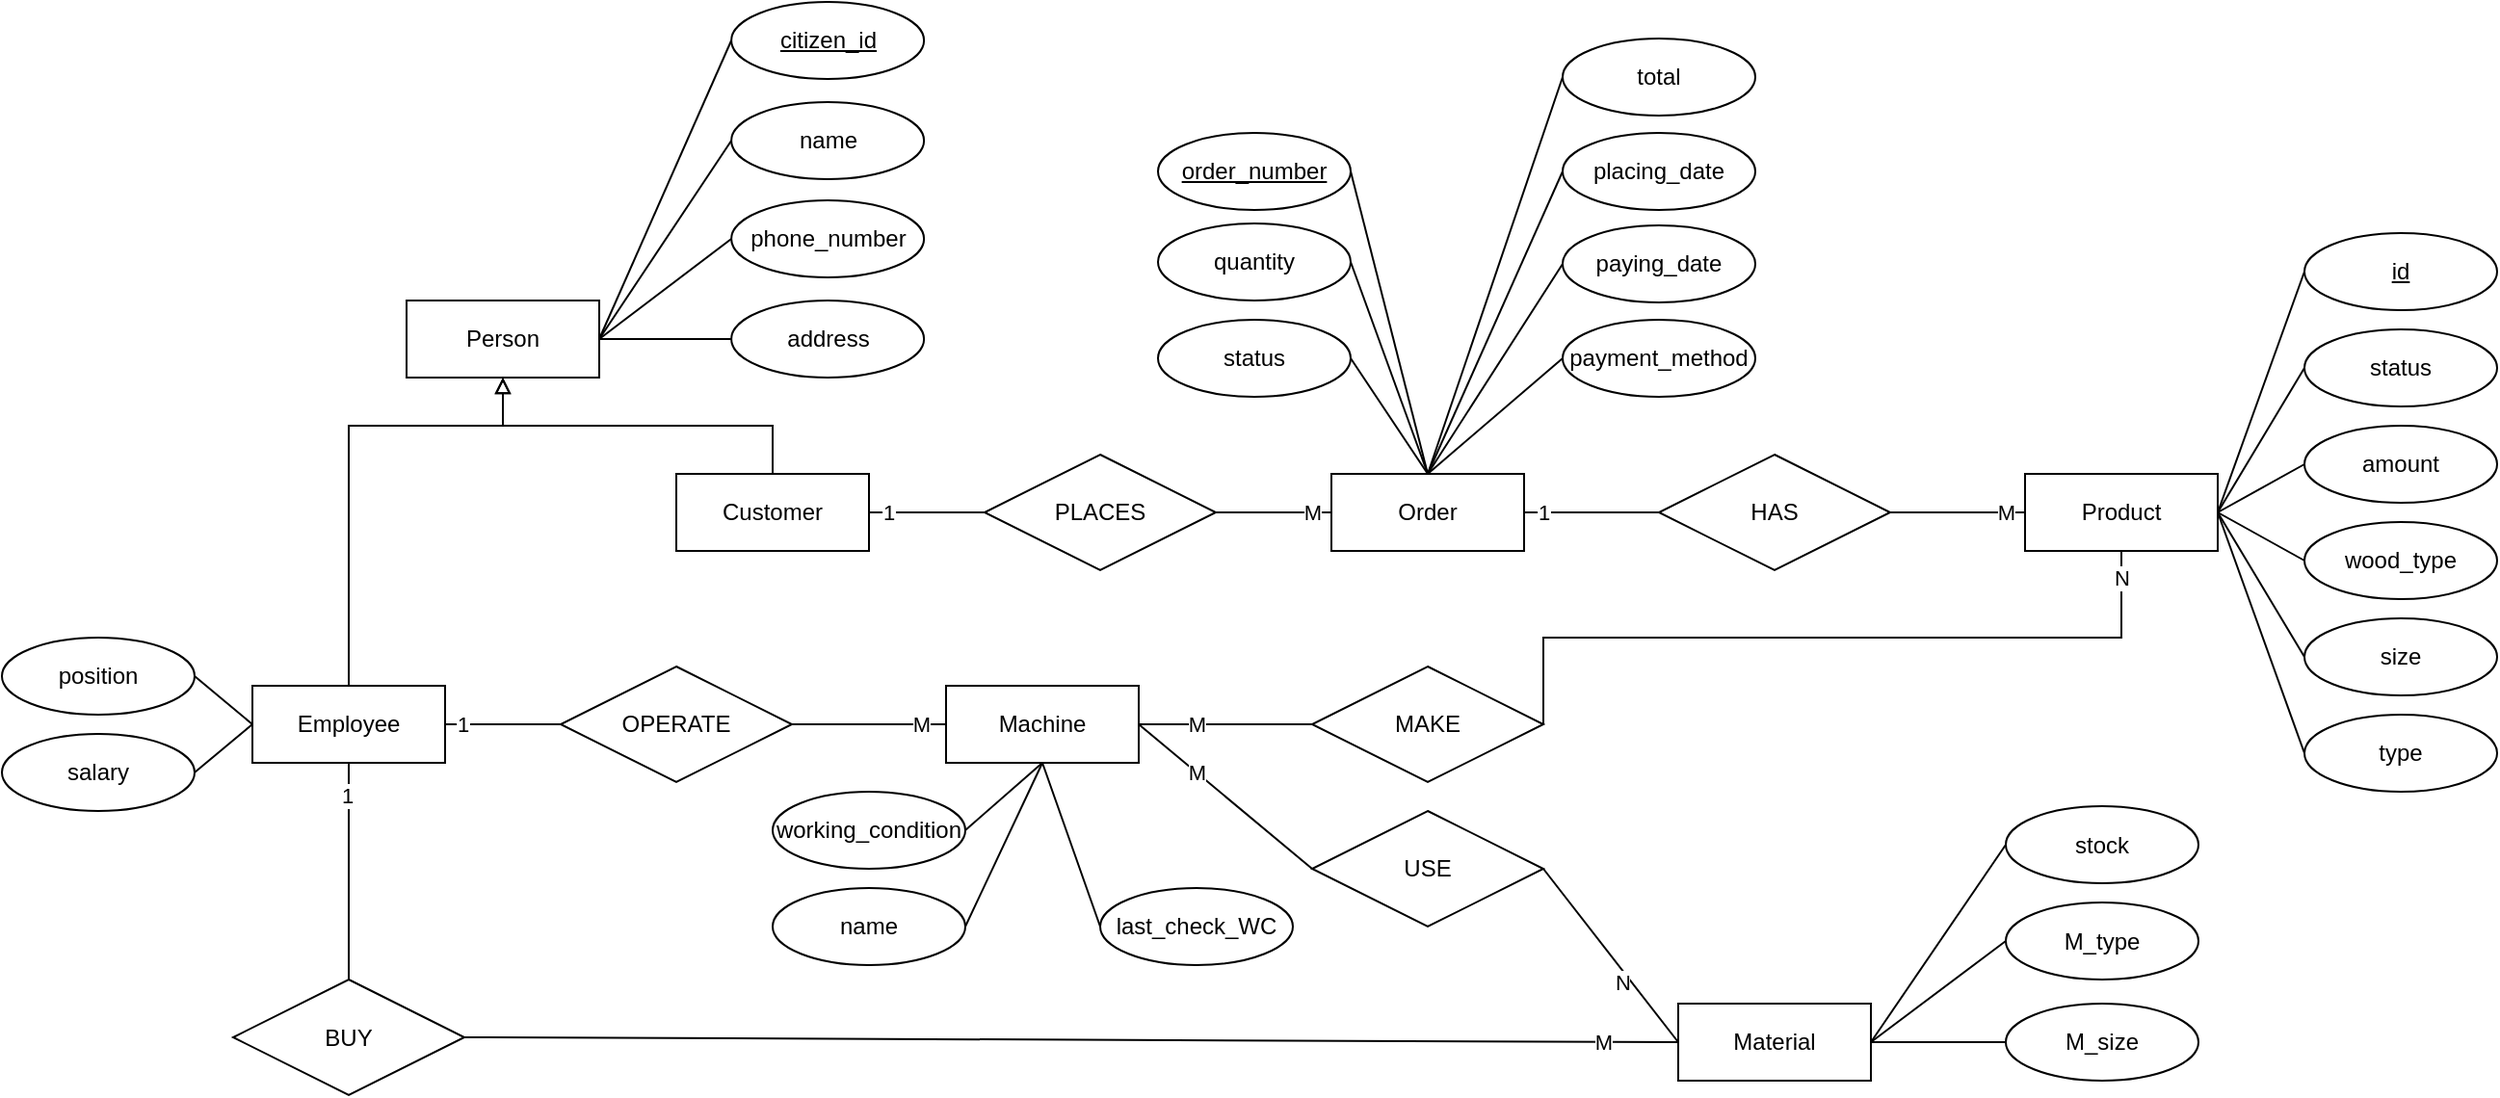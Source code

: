 <mxfile version="16.5.1" type="device" pages="2"><diagram id="R2lEEEUBdFMjLlhIrx00" name="Page-1"><mxGraphModel dx="-754" dy="620" grid="1" gridSize="10" guides="1" tooltips="1" connect="1" arrows="1" fold="1" page="1" pageScale="1" pageWidth="850" pageHeight="1100" math="0" shadow="0" extFonts="Permanent Marker^https://fonts.googleapis.com/css?family=Permanent+Marker"><root><mxCell id="0"/><mxCell id="1" parent="0"/><mxCell id="Di5Es4v8TghvWkfj_Sdr-228" value="Employee" style="whiteSpace=wrap;html=1;align=center;shadow=0;" parent="1" vertex="1"><mxGeometry x="1880" y="405" width="100" height="40" as="geometry"/></mxCell><mxCell id="Di5Es4v8TghvWkfj_Sdr-229" value="Person" style="whiteSpace=wrap;html=1;align=center;shadow=0;" parent="1" vertex="1"><mxGeometry x="1960.0" y="205" width="100" height="40" as="geometry"/></mxCell><mxCell id="Di5Es4v8TghvWkfj_Sdr-230" value="name&lt;span style=&quot;color: rgba(0 , 0 , 0 , 0) ; font-family: monospace ; font-size: 0px&quot;&gt;%3CmxGraphModel%3E%3Croot%3E%3CmxCell%20id%3D%220%22%2F%3E%3CmxCell%20id%3D%221%22%20parent%3D%220%22%2F%3E%3CmxCell%20id%3D%222%22%20value%3D%22%22%20style%3D%22edgeStyle%3DorthogonalEdgeStyle%3Brounded%3D0%3BorthogonalLoop%3D1%3BjettySize%3Dauto%3Bhtml%3D1%3BendArrow%3Dnone%3BendFill%3D0%3B%22%20edge%3D%221%22%20parent%3D%221%22%3E%3CmxGeometry%20relative%3D%221%22%20as%3D%22geometry%22%3E%3CmxPoint%20x%3D%22260%22%20y%3D%22620%22%20as%3D%22sourcePoint%22%2F%3E%3CmxPoint%20x%3D%22350%22%20y%3D%22620%22%20as%3D%22targetPoint%22%2F%3E%3C%2FmxGeometry%3E%3C%2FmxCell%3E%3C%2Froot%3E%3C%2FmxGraphModel%3E&lt;/span&gt;" style="ellipse;whiteSpace=wrap;html=1;align=center;shadow=0;" parent="1" vertex="1"><mxGeometry x="2128.57" y="102" width="100" height="40" as="geometry"/></mxCell><mxCell id="Di5Es4v8TghvWkfj_Sdr-231" value="phone_number" style="ellipse;whiteSpace=wrap;html=1;align=center;shadow=0;" parent="1" vertex="1"><mxGeometry x="2128.57" y="153" width="100" height="40" as="geometry"/></mxCell><mxCell id="Di5Es4v8TghvWkfj_Sdr-232" value="address" style="ellipse;whiteSpace=wrap;html=1;align=center;shadow=0;" parent="1" vertex="1"><mxGeometry x="2128.57" y="205" width="100" height="40" as="geometry"/></mxCell><mxCell id="Di5Es4v8TghvWkfj_Sdr-233" value="" style="endArrow=none;html=1;exitX=1;exitY=0.5;exitDx=0;exitDy=0;entryX=0;entryY=0.5;entryDx=0;entryDy=0;shadow=0;" parent="1" source="Di5Es4v8TghvWkfj_Sdr-229" target="Di5Es4v8TghvWkfj_Sdr-230" edge="1"><mxGeometry relative="1" as="geometry"><mxPoint x="1408.57" y="265" as="sourcePoint"/><mxPoint x="1468.57" y="85" as="targetPoint"/></mxGeometry></mxCell><mxCell id="Di5Es4v8TghvWkfj_Sdr-234" value="" style="endArrow=none;html=1;exitX=1;exitY=0.5;exitDx=0;exitDy=0;entryX=0;entryY=0.5;entryDx=0;entryDy=0;shadow=0;" parent="1" source="Di5Es4v8TghvWkfj_Sdr-229" target="Di5Es4v8TghvWkfj_Sdr-231" edge="1"><mxGeometry relative="1" as="geometry"><mxPoint x="1428.57" y="195" as="sourcePoint"/><mxPoint x="1488.57" y="125" as="targetPoint"/></mxGeometry></mxCell><mxCell id="Di5Es4v8TghvWkfj_Sdr-235" value="" style="endArrow=none;html=1;exitX=1;exitY=0.5;exitDx=0;exitDy=0;entryX=0;entryY=0.5;entryDx=0;entryDy=0;shadow=0;" parent="1" source="Di5Es4v8TghvWkfj_Sdr-229" target="Di5Es4v8TghvWkfj_Sdr-232" edge="1"><mxGeometry relative="1" as="geometry"><mxPoint x="1428.57" y="195" as="sourcePoint"/><mxPoint x="1488.57" y="175" as="targetPoint"/></mxGeometry></mxCell><mxCell id="Di5Es4v8TghvWkfj_Sdr-260" value="1" style="edgeStyle=orthogonalEdgeStyle;curved=0;rounded=1;sketch=0;orthogonalLoop=1;jettySize=auto;html=1;exitX=1;exitY=0.5;exitDx=0;exitDy=0;entryX=0;entryY=0.5;entryDx=0;entryDy=0;endArrow=none;endFill=0;" parent="1" source="Di5Es4v8TghvWkfj_Sdr-236" target="Di5Es4v8TghvWkfj_Sdr-259" edge="1"><mxGeometry x="-0.667" relative="1" as="geometry"><mxPoint as="offset"/></mxGeometry></mxCell><mxCell id="Di5Es4v8TghvWkfj_Sdr-236" value="Customer" style="whiteSpace=wrap;html=1;align=center;shadow=0;glass=0;rounded=0;" parent="1" vertex="1"><mxGeometry x="2100" y="295" width="100" height="40" as="geometry"/></mxCell><mxCell id="Di5Es4v8TghvWkfj_Sdr-237" value="position" style="ellipse;whiteSpace=wrap;html=1;align=center;shadow=0;" parent="1" vertex="1"><mxGeometry x="1750" y="380" width="100" height="40" as="geometry"/></mxCell><mxCell id="Di5Es4v8TghvWkfj_Sdr-238" value="salary" style="ellipse;whiteSpace=wrap;html=1;align=center;shadow=0;" parent="1" vertex="1"><mxGeometry x="1750" y="430" width="100" height="40" as="geometry"/></mxCell><mxCell id="Di5Es4v8TghvWkfj_Sdr-239" value="" style="endArrow=none;html=1;shadow=0;fontSize=10;exitX=1;exitY=0.5;exitDx=0;exitDy=0;entryX=0;entryY=0.5;entryDx=0;entryDy=0;" parent="1" source="Di5Es4v8TghvWkfj_Sdr-237" target="Di5Es4v8TghvWkfj_Sdr-228" edge="1"><mxGeometry relative="1" as="geometry"><mxPoint x="1810" y="395" as="sourcePoint"/><mxPoint x="1970" y="395" as="targetPoint"/></mxGeometry></mxCell><mxCell id="Di5Es4v8TghvWkfj_Sdr-240" value="" style="endArrow=none;html=1;shadow=0;fontSize=10;exitX=1;exitY=0.5;exitDx=0;exitDy=0;entryX=0;entryY=0.5;entryDx=0;entryDy=0;" parent="1" source="Di5Es4v8TghvWkfj_Sdr-238" target="Di5Es4v8TghvWkfj_Sdr-228" edge="1"><mxGeometry relative="1" as="geometry"><mxPoint x="1860" y="365" as="sourcePoint"/><mxPoint x="1880" y="415" as="targetPoint"/></mxGeometry></mxCell><mxCell id="Di5Es4v8TghvWkfj_Sdr-241" value="" style="edgeStyle=elbowEdgeStyle;elbow=vertical;endArrow=block;html=1;shadow=0;fontSize=10;entryX=0.5;entryY=1;entryDx=0;entryDy=0;endFill=0;rounded=0;exitX=0.5;exitY=0;exitDx=0;exitDy=0;" parent="1" source="Di5Es4v8TghvWkfj_Sdr-228" target="Di5Es4v8TghvWkfj_Sdr-229" edge="1"><mxGeometry width="50" height="50" relative="1" as="geometry"><mxPoint x="1920" y="285" as="sourcePoint"/><mxPoint x="1970" y="275" as="targetPoint"/><Array as="points"><mxPoint x="1970" y="270"/></Array></mxGeometry></mxCell><mxCell id="Di5Es4v8TghvWkfj_Sdr-242" value="" style="edgeStyle=elbowEdgeStyle;elbow=vertical;endArrow=block;html=1;shadow=0;fontSize=10;endFill=0;rounded=0;" parent="1" source="Di5Es4v8TghvWkfj_Sdr-236" edge="1"><mxGeometry width="50" height="50" relative="1" as="geometry"><mxPoint x="1930" y="295.0" as="sourcePoint"/><mxPoint x="2010" y="245" as="targetPoint"/></mxGeometry></mxCell><mxCell id="Di5Es4v8TghvWkfj_Sdr-243" value="Order" style="whiteSpace=wrap;html=1;align=center;" parent="1" vertex="1"><mxGeometry x="2440" y="295" width="100" height="40" as="geometry"/></mxCell><mxCell id="Di5Es4v8TghvWkfj_Sdr-244" value="placing_date" style="ellipse;whiteSpace=wrap;html=1;align=center;" parent="1" vertex="1"><mxGeometry x="2560" y="118" width="100" height="40" as="geometry"/></mxCell><mxCell id="Di5Es4v8TghvWkfj_Sdr-245" value="" style="endArrow=none;html=1;exitX=0.5;exitY=0;exitDx=0;exitDy=0;entryX=0;entryY=0.5;entryDx=0;entryDy=0;" parent="1" source="Di5Es4v8TghvWkfj_Sdr-243" target="Di5Es4v8TghvWkfj_Sdr-244" edge="1"><mxGeometry relative="1" as="geometry"><mxPoint x="2650" y="317.5" as="sourcePoint"/><mxPoint x="2810" y="317.5" as="targetPoint"/></mxGeometry></mxCell><mxCell id="Di5Es4v8TghvWkfj_Sdr-309" style="edgeStyle=none;rounded=1;sketch=0;orthogonalLoop=1;jettySize=auto;html=1;exitX=1;exitY=0.5;exitDx=0;exitDy=0;entryX=0.5;entryY=0;entryDx=0;entryDy=0;endArrow=none;endFill=0;" parent="1" source="Di5Es4v8TghvWkfj_Sdr-246" target="Di5Es4v8TghvWkfj_Sdr-243" edge="1"><mxGeometry relative="1" as="geometry"/></mxCell><mxCell id="Di5Es4v8TghvWkfj_Sdr-246" value="quantity" style="ellipse;whiteSpace=wrap;html=1;align=center;" parent="1" vertex="1"><mxGeometry x="2350" y="165" width="100" height="40" as="geometry"/></mxCell><mxCell id="Di5Es4v8TghvWkfj_Sdr-310" style="edgeStyle=none;rounded=1;sketch=0;orthogonalLoop=1;jettySize=auto;html=1;exitX=1;exitY=0.5;exitDx=0;exitDy=0;endArrow=none;endFill=0;entryX=0.5;entryY=0;entryDx=0;entryDy=0;" parent="1" source="Di5Es4v8TghvWkfj_Sdr-248" target="Di5Es4v8TghvWkfj_Sdr-243" edge="1"><mxGeometry relative="1" as="geometry"><mxPoint x="2490" y="295" as="targetPoint"/></mxGeometry></mxCell><mxCell id="Di5Es4v8TghvWkfj_Sdr-248" value="order_number" style="ellipse;whiteSpace=wrap;html=1;align=center;fontStyle=4;" parent="1" vertex="1"><mxGeometry x="2350" y="118" width="100" height="40" as="geometry"/></mxCell><mxCell id="bwbrfSqrWR5RjopLr3oZ-2" style="rounded=0;orthogonalLoop=1;jettySize=auto;html=1;exitX=1;exitY=0.5;exitDx=0;exitDy=0;endArrow=none;endFill=0;entryX=0.5;entryY=0;entryDx=0;entryDy=0;" parent="1" source="Di5Es4v8TghvWkfj_Sdr-250" target="Di5Es4v8TghvWkfj_Sdr-243" edge="1"><mxGeometry relative="1" as="geometry"/></mxCell><mxCell id="Di5Es4v8TghvWkfj_Sdr-250" value="status" style="ellipse;whiteSpace=wrap;html=1;align=center;" parent="1" vertex="1"><mxGeometry x="2350" y="215" width="100" height="40" as="geometry"/></mxCell><mxCell id="Di5Es4v8TghvWkfj_Sdr-252" value="total" style="ellipse;whiteSpace=wrap;html=1;align=center;" parent="1" vertex="1"><mxGeometry x="2560" y="69" width="100" height="40" as="geometry"/></mxCell><mxCell id="Di5Es4v8TghvWkfj_Sdr-253" value="" style="endArrow=none;html=1;entryX=0;entryY=0.5;entryDx=0;entryDy=0;exitX=0.5;exitY=0;exitDx=0;exitDy=0;" parent="1" source="Di5Es4v8TghvWkfj_Sdr-243" target="Di5Es4v8TghvWkfj_Sdr-252" edge="1"><mxGeometry relative="1" as="geometry"><mxPoint x="2540" y="345" as="sourcePoint"/><mxPoint x="2690" y="365" as="targetPoint"/></mxGeometry></mxCell><mxCell id="Di5Es4v8TghvWkfj_Sdr-254" style="edgeStyle=none;orthogonalLoop=1;jettySize=auto;html=1;exitX=0;exitY=0.5;exitDx=0;exitDy=0;endArrow=none;endFill=0;entryX=0.5;entryY=0;entryDx=0;entryDy=0;" parent="1" source="Di5Es4v8TghvWkfj_Sdr-255" target="Di5Es4v8TghvWkfj_Sdr-243" edge="1"><mxGeometry relative="1" as="geometry"><mxPoint x="2540" y="355" as="targetPoint"/></mxGeometry></mxCell><mxCell id="Di5Es4v8TghvWkfj_Sdr-255" value="paying_date" style="ellipse;whiteSpace=wrap;html=1;align=center;" parent="1" vertex="1"><mxGeometry x="2560" y="166" width="100" height="40" as="geometry"/></mxCell><mxCell id="Di5Es4v8TghvWkfj_Sdr-256" value="payment_method" style="ellipse;whiteSpace=wrap;html=1;align=center;" parent="1" vertex="1"><mxGeometry x="2560" y="215" width="100" height="40" as="geometry"/></mxCell><mxCell id="Di5Es4v8TghvWkfj_Sdr-257" style="edgeStyle=none;orthogonalLoop=1;jettySize=auto;html=1;exitX=0;exitY=0.5;exitDx=0;exitDy=0;endArrow=none;endFill=0;entryX=0.5;entryY=0;entryDx=0;entryDy=0;" parent="1" source="Di5Es4v8TghvWkfj_Sdr-256" target="Di5Es4v8TghvWkfj_Sdr-243" edge="1"><mxGeometry relative="1" as="geometry"><mxPoint x="2550" y="365.0" as="targetPoint"/><mxPoint x="2610" y="515" as="sourcePoint"/></mxGeometry></mxCell><mxCell id="Di5Es4v8TghvWkfj_Sdr-261" value="M" style="rounded=1;sketch=0;orthogonalLoop=1;jettySize=auto;html=1;exitX=1;exitY=0.5;exitDx=0;exitDy=0;entryX=0;entryY=0.5;entryDx=0;entryDy=0;endArrow=none;endFill=0;jumpStyle=gap;" parent="1" source="Di5Es4v8TghvWkfj_Sdr-259" target="Di5Es4v8TghvWkfj_Sdr-243" edge="1"><mxGeometry x="0.667" relative="1" as="geometry"><mxPoint as="offset"/></mxGeometry></mxCell><mxCell id="Di5Es4v8TghvWkfj_Sdr-259" value="PLACES" style="shape=rhombus;perimeter=rhombusPerimeter;whiteSpace=wrap;html=1;align=center;rounded=0;sketch=0;" parent="1" vertex="1"><mxGeometry x="2260" y="285" width="120" height="60" as="geometry"/></mxCell><mxCell id="Di5Es4v8TghvWkfj_Sdr-314" value="M" style="edgeStyle=none;rounded=1;sketch=0;orthogonalLoop=1;jettySize=auto;html=1;endArrow=none;endFill=0;entryX=1;entryY=0.5;entryDx=0;entryDy=0;exitX=0;exitY=0.5;exitDx=0;exitDy=0;" parent="1" source="SlcX-a3MlO0TWNilQaxz-9" target="Di5Es4v8TghvWkfj_Sdr-272" edge="1"><mxGeometry x="-0.667" relative="1" as="geometry"><mxPoint as="offset"/><mxPoint x="2440" y="425" as="sourcePoint"/></mxGeometry></mxCell><mxCell id="Di5Es4v8TghvWkfj_Sdr-272" value="OPERATE" style="shape=rhombus;perimeter=rhombusPerimeter;whiteSpace=wrap;html=1;align=center;rounded=0;sketch=0;" parent="1" vertex="1"><mxGeometry x="2040" y="395" width="120" height="60" as="geometry"/></mxCell><mxCell id="Di5Es4v8TghvWkfj_Sdr-312" value="M" style="edgeStyle=none;rounded=1;sketch=0;orthogonalLoop=1;jettySize=auto;html=1;exitX=1;exitY=0.5;exitDx=0;exitDy=0;entryX=0;entryY=0.5;entryDx=0;entryDy=0;endArrow=none;endFill=0;" parent="1" source="Di5Es4v8TghvWkfj_Sdr-311" target="Di5Es4v8TghvWkfj_Sdr-295" edge="1"><mxGeometry x="0.714" relative="1" as="geometry"><mxPoint as="offset"/></mxGeometry></mxCell><mxCell id="Di5Es4v8TghvWkfj_Sdr-313" value="1" style="edgeStyle=none;rounded=1;sketch=0;orthogonalLoop=1;jettySize=auto;html=1;exitX=0;exitY=0.5;exitDx=0;exitDy=0;entryX=1;entryY=0.5;entryDx=0;entryDy=0;endArrow=none;endFill=0;" parent="1" source="Di5Es4v8TghvWkfj_Sdr-311" target="Di5Es4v8TghvWkfj_Sdr-243" edge="1"><mxGeometry x="0.714" relative="1" as="geometry"><mxPoint as="offset"/></mxGeometry></mxCell><mxCell id="Di5Es4v8TghvWkfj_Sdr-311" value="HAS" style="shape=rhombus;perimeter=rhombusPerimeter;whiteSpace=wrap;html=1;align=center;rounded=0;sketch=0;" parent="1" vertex="1"><mxGeometry x="2610" y="285" width="120" height="60" as="geometry"/></mxCell><mxCell id="Di5Es4v8TghvWkfj_Sdr-295" value="Product" style="whiteSpace=wrap;html=1;align=center;" parent="1" vertex="1"><mxGeometry x="2800" y="295" width="100" height="40" as="geometry"/></mxCell><mxCell id="Di5Es4v8TghvWkfj_Sdr-296" value="id" style="ellipse;whiteSpace=wrap;html=1;align=center;fontStyle=4;" parent="1" vertex="1"><mxGeometry x="2945" y="170" width="100" height="40" as="geometry"/></mxCell><mxCell id="Di5Es4v8TghvWkfj_Sdr-297" value="status" style="ellipse;whiteSpace=wrap;html=1;align=center;" parent="1" vertex="1"><mxGeometry x="2945" y="220" width="100" height="40" as="geometry"/></mxCell><mxCell id="Di5Es4v8TghvWkfj_Sdr-298" value="amount" style="ellipse;whiteSpace=wrap;html=1;align=center;" parent="1" vertex="1"><mxGeometry x="2945" y="270" width="100" height="40" as="geometry"/></mxCell><mxCell id="Di5Es4v8TghvWkfj_Sdr-299" value="wood_type" style="ellipse;whiteSpace=wrap;html=1;align=center;" parent="1" vertex="1"><mxGeometry x="2945" y="320" width="100" height="40" as="geometry"/></mxCell><mxCell id="Di5Es4v8TghvWkfj_Sdr-300" value="size" style="ellipse;whiteSpace=wrap;html=1;align=center;" parent="1" vertex="1"><mxGeometry x="2945" y="370" width="100" height="40" as="geometry"/></mxCell><mxCell id="Di5Es4v8TghvWkfj_Sdr-301" value="" style="endArrow=none;html=1;exitX=1;exitY=0.5;exitDx=0;exitDy=0;entryX=0;entryY=0.5;entryDx=0;entryDy=0;" parent="1" source="Di5Es4v8TghvWkfj_Sdr-295" target="Di5Es4v8TghvWkfj_Sdr-296" edge="1"><mxGeometry relative="1" as="geometry"><mxPoint x="2860" y="335" as="sourcePoint"/><mxPoint x="3020" y="335" as="targetPoint"/></mxGeometry></mxCell><mxCell id="Di5Es4v8TghvWkfj_Sdr-302" value="" style="endArrow=none;html=1;exitX=1;exitY=0.5;exitDx=0;exitDy=0;entryX=0;entryY=0.5;entryDx=0;entryDy=0;" parent="1" source="Di5Es4v8TghvWkfj_Sdr-295" target="Di5Es4v8TghvWkfj_Sdr-297" edge="1"><mxGeometry relative="1" as="geometry"><mxPoint x="2900" y="315" as="sourcePoint"/><mxPoint x="2940" y="215" as="targetPoint"/></mxGeometry></mxCell><mxCell id="Di5Es4v8TghvWkfj_Sdr-303" value="" style="endArrow=none;html=1;entryX=0;entryY=0.5;entryDx=0;entryDy=0;exitX=1;exitY=0.5;exitDx=0;exitDy=0;" parent="1" source="Di5Es4v8TghvWkfj_Sdr-295" target="Di5Es4v8TghvWkfj_Sdr-298" edge="1"><mxGeometry relative="1" as="geometry"><mxPoint x="2890" y="305" as="sourcePoint"/><mxPoint x="2940" y="265" as="targetPoint"/></mxGeometry></mxCell><mxCell id="Di5Es4v8TghvWkfj_Sdr-304" value="" style="endArrow=none;html=1;entryX=0;entryY=0.5;entryDx=0;entryDy=0;exitX=1;exitY=0.5;exitDx=0;exitDy=0;" parent="1" source="Di5Es4v8TghvWkfj_Sdr-295" target="Di5Es4v8TghvWkfj_Sdr-299" edge="1"><mxGeometry relative="1" as="geometry"><mxPoint x="2900" y="315" as="sourcePoint"/><mxPoint x="2940" y="315" as="targetPoint"/></mxGeometry></mxCell><mxCell id="Di5Es4v8TghvWkfj_Sdr-305" value="" style="endArrow=none;html=1;entryX=0;entryY=0.5;entryDx=0;entryDy=0;exitX=1;exitY=0.5;exitDx=0;exitDy=0;" parent="1" source="Di5Es4v8TghvWkfj_Sdr-295" target="Di5Es4v8TghvWkfj_Sdr-300" edge="1"><mxGeometry relative="1" as="geometry"><mxPoint x="2900" y="315" as="sourcePoint"/><mxPoint x="2940" y="365" as="targetPoint"/></mxGeometry></mxCell><mxCell id="Di5Es4v8TghvWkfj_Sdr-306" value="type" style="ellipse;whiteSpace=wrap;html=1;align=center;" parent="1" vertex="1"><mxGeometry x="2945" y="420" width="100" height="40" as="geometry"/></mxCell><mxCell id="Di5Es4v8TghvWkfj_Sdr-307" value="" style="endArrow=none;html=1;entryX=0;entryY=0.5;entryDx=0;entryDy=0;exitX=1;exitY=0.5;exitDx=0;exitDy=0;" parent="1" source="Di5Es4v8TghvWkfj_Sdr-295" target="Di5Es4v8TghvWkfj_Sdr-306" edge="1"><mxGeometry relative="1" as="geometry"><mxPoint x="2900" y="315" as="sourcePoint"/><mxPoint x="2940" y="415" as="targetPoint"/></mxGeometry></mxCell><mxCell id="SlcX-a3MlO0TWNilQaxz-1" value="1" style="endArrow=none;html=1;rounded=0;exitX=1;exitY=0.5;exitDx=0;exitDy=0;entryX=0;entryY=0.5;entryDx=0;entryDy=0;" parent="1" source="Di5Es4v8TghvWkfj_Sdr-228" target="Di5Es4v8TghvWkfj_Sdr-272" edge="1"><mxGeometry x="-0.714" relative="1" as="geometry"><mxPoint x="2060" y="440" as="sourcePoint"/><mxPoint x="2220" y="440" as="targetPoint"/><mxPoint as="offset"/></mxGeometry></mxCell><mxCell id="SlcX-a3MlO0TWNilQaxz-2" value="Material" style="whiteSpace=wrap;html=1;align=center;" parent="1" vertex="1"><mxGeometry x="2620" y="570" width="100" height="40" as="geometry"/></mxCell><mxCell id="SlcX-a3MlO0TWNilQaxz-25" style="edgeStyle=none;rounded=0;jumpStyle=gap;orthogonalLoop=1;jettySize=auto;html=1;exitX=0;exitY=0.5;exitDx=0;exitDy=0;entryX=1;entryY=0.5;entryDx=0;entryDy=0;endArrow=none;endFill=0;" parent="1" source="SlcX-a3MlO0TWNilQaxz-3" target="SlcX-a3MlO0TWNilQaxz-2" edge="1"><mxGeometry relative="1" as="geometry"/></mxCell><mxCell id="SlcX-a3MlO0TWNilQaxz-3" value="stock" style="ellipse;whiteSpace=wrap;html=1;align=center;" parent="1" vertex="1"><mxGeometry x="2790" y="467.5" width="100" height="40" as="geometry"/></mxCell><mxCell id="SlcX-a3MlO0TWNilQaxz-26" style="edgeStyle=none;rounded=0;jumpStyle=gap;orthogonalLoop=1;jettySize=auto;html=1;exitX=0;exitY=0.5;exitDx=0;exitDy=0;endArrow=none;endFill=0;entryX=1;entryY=0.5;entryDx=0;entryDy=0;" parent="1" source="SlcX-a3MlO0TWNilQaxz-5" target="SlcX-a3MlO0TWNilQaxz-2" edge="1"><mxGeometry relative="1" as="geometry"><mxPoint x="2730" y="590.0" as="targetPoint"/></mxGeometry></mxCell><mxCell id="SlcX-a3MlO0TWNilQaxz-5" value="M_type" style="ellipse;whiteSpace=wrap;html=1;align=center;" parent="1" vertex="1"><mxGeometry x="2790" y="517.5" width="100" height="40" as="geometry"/></mxCell><mxCell id="SlcX-a3MlO0TWNilQaxz-27" style="edgeStyle=none;rounded=0;jumpStyle=gap;orthogonalLoop=1;jettySize=auto;html=1;exitX=0;exitY=0.5;exitDx=0;exitDy=0;endArrow=none;endFill=0;entryX=1;entryY=0.5;entryDx=0;entryDy=0;" parent="1" source="SlcX-a3MlO0TWNilQaxz-7" target="SlcX-a3MlO0TWNilQaxz-2" edge="1"><mxGeometry relative="1" as="geometry"><mxPoint x="2730" y="590.0" as="targetPoint"/></mxGeometry></mxCell><mxCell id="SlcX-a3MlO0TWNilQaxz-7" value="M_size" style="ellipse;whiteSpace=wrap;html=1;align=center;" parent="1" vertex="1"><mxGeometry x="2790" y="570" width="100" height="40" as="geometry"/></mxCell><mxCell id="SlcX-a3MlO0TWNilQaxz-9" value="Machine" style="whiteSpace=wrap;html=1;align=center;" parent="1" vertex="1"><mxGeometry x="2240" y="405" width="100" height="40" as="geometry"/></mxCell><mxCell id="SlcX-a3MlO0TWNilQaxz-10" style="edgeStyle=none;orthogonalLoop=1;jettySize=auto;html=1;exitX=1;exitY=0.5;exitDx=0;exitDy=0;endArrow=none;endFill=0;rounded=0;entryX=0.5;entryY=1;entryDx=0;entryDy=0;" parent="1" source="SlcX-a3MlO0TWNilQaxz-11" target="SlcX-a3MlO0TWNilQaxz-9" edge="1"><mxGeometry relative="1" as="geometry"><mxPoint x="2350" y="420" as="targetPoint"/></mxGeometry></mxCell><mxCell id="SlcX-a3MlO0TWNilQaxz-11" value="working_condition" style="ellipse;whiteSpace=wrap;html=1;align=center;" parent="1" vertex="1"><mxGeometry x="2150" y="460" width="100" height="40" as="geometry"/></mxCell><mxCell id="SlcX-a3MlO0TWNilQaxz-12" style="edgeStyle=none;orthogonalLoop=1;jettySize=auto;html=1;exitX=1;exitY=0.5;exitDx=0;exitDy=0;endArrow=none;endFill=0;rounded=0;entryX=0.5;entryY=1;entryDx=0;entryDy=0;" parent="1" source="SlcX-a3MlO0TWNilQaxz-13" target="SlcX-a3MlO0TWNilQaxz-9" edge="1"><mxGeometry relative="1" as="geometry"><mxPoint x="2290" y="450" as="targetPoint"/></mxGeometry></mxCell><mxCell id="SlcX-a3MlO0TWNilQaxz-13" value="name" style="ellipse;whiteSpace=wrap;html=1;align=center;" parent="1" vertex="1"><mxGeometry x="2150" y="510" width="100" height="40" as="geometry"/></mxCell><mxCell id="SlcX-a3MlO0TWNilQaxz-15" value="N" style="edgeStyle=elbowEdgeStyle;rounded=0;sketch=0;orthogonalLoop=1;jettySize=auto;html=1;endArrow=none;endFill=0;entryX=1;entryY=0.5;entryDx=0;entryDy=0;elbow=vertical;exitX=0.5;exitY=1;exitDx=0;exitDy=0;" parent="1" source="Di5Es4v8TghvWkfj_Sdr-295" target="SlcX-a3MlO0TWNilQaxz-17" edge="1"><mxGeometry x="-0.929" relative="1" as="geometry"><mxPoint as="offset"/><mxPoint x="2660" y="530" as="sourcePoint"/><Array as="points"><mxPoint x="2690" y="380"/><mxPoint x="2690" y="380"/><mxPoint x="2690" y="425"/></Array></mxGeometry></mxCell><mxCell id="SlcX-a3MlO0TWNilQaxz-16" value="M" style="edgeStyle=none;rounded=1;sketch=0;orthogonalLoop=1;jettySize=auto;html=1;entryX=0;entryY=0.5;entryDx=0;entryDy=0;endArrow=none;endFill=0;" parent="1" target="SlcX-a3MlO0TWNilQaxz-17" edge="1"><mxGeometry x="-0.333" relative="1" as="geometry"><mxPoint as="offset"/><mxPoint x="2340" y="425" as="sourcePoint"/></mxGeometry></mxCell><mxCell id="SlcX-a3MlO0TWNilQaxz-17" value="MAKE" style="shape=rhombus;perimeter=rhombusPerimeter;whiteSpace=wrap;html=1;align=center;rounded=0;sketch=0;" parent="1" vertex="1"><mxGeometry x="2430" y="395" width="120" height="60" as="geometry"/></mxCell><mxCell id="SlcX-a3MlO0TWNilQaxz-18" value="M" style="rounded=1;sketch=0;orthogonalLoop=1;jettySize=auto;html=1;endArrow=none;endFill=0;entryX=1;entryY=0.5;entryDx=0;entryDy=0;exitX=0;exitY=0.5;exitDx=0;exitDy=0;" parent="1" source="SlcX-a3MlO0TWNilQaxz-2" target="SlcX-a3MlO0TWNilQaxz-19" edge="1"><mxGeometry x="-0.874" relative="1" as="geometry"><mxPoint x="2450" y="700.0" as="sourcePoint"/><mxPoint x="2390" y="845" as="targetPoint"/><mxPoint as="offset"/></mxGeometry></mxCell><mxCell id="SlcX-a3MlO0TWNilQaxz-19" value="BUY" style="shape=rhombus;perimeter=rhombusPerimeter;whiteSpace=wrap;html=1;align=center;rounded=0;sketch=0;" parent="1" vertex="1"><mxGeometry x="1870" y="557.5" width="120" height="60" as="geometry"/></mxCell><mxCell id="SlcX-a3MlO0TWNilQaxz-20" value="1" style="endArrow=none;html=1;rounded=0;sketch=0;exitX=0.5;exitY=1;exitDx=0;exitDy=0;entryX=0.5;entryY=0;entryDx=0;entryDy=0;" parent="1" source="Di5Es4v8TghvWkfj_Sdr-228" target="SlcX-a3MlO0TWNilQaxz-19" edge="1"><mxGeometry x="-0.711" y="-1" relative="1" as="geometry"><mxPoint x="1990" y="700.0" as="sourcePoint"/><mxPoint x="2100" y="665" as="targetPoint"/><mxPoint as="offset"/></mxGeometry></mxCell><mxCell id="SlcX-a3MlO0TWNilQaxz-22" value="USE" style="shape=rhombus;perimeter=rhombusPerimeter;whiteSpace=wrap;html=1;align=center;rounded=0;sketch=0;" parent="1" vertex="1"><mxGeometry x="2430" y="470" width="120" height="60" as="geometry"/></mxCell><mxCell id="SlcX-a3MlO0TWNilQaxz-23" value="M" style="edgeStyle=none;rounded=1;sketch=0;orthogonalLoop=1;jettySize=auto;html=1;entryX=0;entryY=0.5;entryDx=0;entryDy=0;endArrow=none;endFill=0;exitX=1;exitY=0.5;exitDx=0;exitDy=0;" parent="1" source="SlcX-a3MlO0TWNilQaxz-9" target="SlcX-a3MlO0TWNilQaxz-22" edge="1"><mxGeometry x="-0.333" relative="1" as="geometry"><mxPoint as="offset"/><mxPoint x="2350" y="435" as="sourcePoint"/><mxPoint x="2420" y="435" as="targetPoint"/></mxGeometry></mxCell><mxCell id="SlcX-a3MlO0TWNilQaxz-24" value="N" style="rounded=0;sketch=0;orthogonalLoop=1;jettySize=auto;html=1;endArrow=none;endFill=0;entryX=1;entryY=0.5;entryDx=0;entryDy=0;elbow=vertical;exitX=0;exitY=0.5;exitDx=0;exitDy=0;" parent="1" source="SlcX-a3MlO0TWNilQaxz-2" target="SlcX-a3MlO0TWNilQaxz-22" edge="1"><mxGeometry x="-0.26" y="4" relative="1" as="geometry"><mxPoint as="offset"/><mxPoint x="2860" y="345.0" as="sourcePoint"/><mxPoint x="2540" y="435.0" as="targetPoint"/></mxGeometry></mxCell><mxCell id="SlcX-a3MlO0TWNilQaxz-29" style="edgeStyle=none;rounded=0;jumpStyle=gap;orthogonalLoop=1;jettySize=auto;html=1;exitX=0;exitY=0.5;exitDx=0;exitDy=0;entryX=0.5;entryY=1;entryDx=0;entryDy=0;endArrow=none;endFill=0;" parent="1" source="SlcX-a3MlO0TWNilQaxz-28" target="SlcX-a3MlO0TWNilQaxz-9" edge="1"><mxGeometry relative="1" as="geometry"/></mxCell><mxCell id="SlcX-a3MlO0TWNilQaxz-28" value="last_check_WC" style="ellipse;whiteSpace=wrap;html=1;align=center;" parent="1" vertex="1"><mxGeometry x="2320" y="510" width="100" height="40" as="geometry"/></mxCell><mxCell id="SlcX-a3MlO0TWNilQaxz-33" style="edgeStyle=none;rounded=0;jumpStyle=gap;orthogonalLoop=1;jettySize=auto;html=1;exitX=0;exitY=0.5;exitDx=0;exitDy=0;endArrow=none;endFill=0;entryX=1;entryY=0.5;entryDx=0;entryDy=0;" parent="1" source="BRWW6XaBfxsvWhC6_zoM-1" target="Di5Es4v8TghvWkfj_Sdr-229" edge="1"><mxGeometry relative="1" as="geometry"><mxPoint x="2070" y="200" as="targetPoint"/><mxPoint x="2128.57" y="70" as="sourcePoint"/></mxGeometry></mxCell><mxCell id="BRWW6XaBfxsvWhC6_zoM-1" value="citizen_id" style="ellipse;whiteSpace=wrap;html=1;align=center;fontStyle=4;" parent="1" vertex="1"><mxGeometry x="2128.57" y="50" width="100" height="40" as="geometry"/></mxCell></root></mxGraphModel></diagram><diagram id="vI8H9bayRv-UGus6ZRqH" name="Page-2"><mxGraphModel dx="-840" dy="564" grid="1" gridSize="10" guides="1" tooltips="1" connect="1" arrows="1" fold="1" page="1" pageScale="1" pageWidth="850" pageHeight="1100" math="0" shadow="0"><root><mxCell id="-RHLuAZqNNAv9iy0Em84-0"/><mxCell id="-RHLuAZqNNAv9iy0Em84-1" parent="-RHLuAZqNNAv9iy0Em84-0"/><mxCell id="yELuFlMYmCw9BcBXtsdt-6" value="" style="endArrow=none;html=1;exitX=1;exitY=0.5;exitDx=0;exitDy=0;entryX=0;entryY=0.5;entryDx=0;entryDy=0;shadow=0;shape=link;width=3;" parent="-RHLuAZqNNAv9iy0Em84-1" source="yELuFlMYmCw9BcBXtsdt-1" target="yELuFlMYmCw9BcBXtsdt-3" edge="1"><mxGeometry relative="1" as="geometry"><mxPoint x="1438.57" y="219" as="sourcePoint"/><mxPoint x="1498.57" y="149" as="targetPoint"/></mxGeometry></mxCell><mxCell id="yELuFlMYmCw9BcBXtsdt-0" value="EMPLOYEE" style="whiteSpace=wrap;html=1;align=center;shadow=0;rounded=0;" parent="-RHLuAZqNNAv9iy0Em84-1" vertex="1"><mxGeometry x="1870" y="394" width="100" height="40" as="geometry"/></mxCell><mxCell id="yELuFlMYmCw9BcBXtsdt-1" value="PERSON" style="whiteSpace=wrap;html=1;align=center;shadow=0;rounded=0;" parent="-RHLuAZqNNAv9iy0Em84-1" vertex="1"><mxGeometry x="1970" y="229" width="100" height="40" as="geometry"/></mxCell><mxCell id="yELuFlMYmCw9BcBXtsdt-2" value="name&lt;span style=&quot;color: rgba(0 , 0 , 0 , 0) ; font-family: monospace ; font-size: 0px&quot;&gt;%3CmxGraphModel%3E%3Croot%3E%3CmxCell%20id%3D%220%22%2F%3E%3CmxCell%20id%3D%221%22%20parent%3D%220%22%2F%3E%3CmxCell%20id%3D%222%22%20value%3D%22%22%20style%3D%22edgeStyle%3DorthogonalEdgeStyle%3Brounded%3D0%3BorthogonalLoop%3D1%3BjettySize%3Dauto%3Bhtml%3D1%3BendArrow%3Dnone%3BendFill%3D0%3B%22%20edge%3D%221%22%20parent%3D%221%22%3E%3CmxGeometry%20relative%3D%221%22%20as%3D%22geometry%22%3E%3CmxPoint%20x%3D%22260%22%20y%3D%22620%22%20as%3D%22sourcePoint%22%2F%3E%3CmxPoint%20x%3D%22350%22%20y%3D%22620%22%20as%3D%22targetPoint%22%2F%3E%3C%2FmxGeometry%3E%3C%2FmxCell%3E%3C%2Froot%3E%3C%2FmxGraphModel%3E&lt;/span&gt;" style="ellipse;whiteSpace=wrap;html=1;align=center;shadow=0;" parent="-RHLuAZqNNAv9iy0Em84-1" vertex="1"><mxGeometry x="2110" y="86" width="100" height="40" as="geometry"/></mxCell><mxCell id="yELuFlMYmCw9BcBXtsdt-3" value="phone_number" style="ellipse;whiteSpace=wrap;html=1;align=center;shadow=0;" parent="-RHLuAZqNNAv9iy0Em84-1" vertex="1"><mxGeometry x="2110" y="137" width="100" height="40" as="geometry"/></mxCell><mxCell id="yELuFlMYmCw9BcBXtsdt-4" value="address" style="ellipse;whiteSpace=wrap;html=1;align=center;shadow=0;" parent="-RHLuAZqNNAv9iy0Em84-1" vertex="1"><mxGeometry x="2110" y="189" width="100" height="40" as="geometry"/></mxCell><mxCell id="yELuFlMYmCw9BcBXtsdt-5" value="" style="endArrow=none;html=1;exitX=1;exitY=0.5;exitDx=0;exitDy=0;entryX=0;entryY=0.5;entryDx=0;entryDy=0;shadow=0;" parent="-RHLuAZqNNAv9iy0Em84-1" source="yELuFlMYmCw9BcBXtsdt-1" target="yELuFlMYmCw9BcBXtsdt-2" edge="1"><mxGeometry relative="1" as="geometry"><mxPoint x="1418.57" y="289" as="sourcePoint"/><mxPoint x="1478.57" y="109" as="targetPoint"/></mxGeometry></mxCell><mxCell id="yELuFlMYmCw9BcBXtsdt-7" value="" style="endArrow=none;html=1;exitX=1;exitY=0.5;exitDx=0;exitDy=0;entryX=0;entryY=0.5;entryDx=0;entryDy=0;shadow=0;" parent="-RHLuAZqNNAv9iy0Em84-1" source="yELuFlMYmCw9BcBXtsdt-1" target="yELuFlMYmCw9BcBXtsdt-4" edge="1"><mxGeometry relative="1" as="geometry"><mxPoint x="1438.57" y="219" as="sourcePoint"/><mxPoint x="1498.57" y="199" as="targetPoint"/></mxGeometry></mxCell><mxCell id="yELuFlMYmCw9BcBXtsdt-8" value="1" style="edgeStyle=orthogonalEdgeStyle;curved=0;rounded=1;sketch=0;orthogonalLoop=1;jettySize=auto;html=1;exitX=1;exitY=0.5;exitDx=0;exitDy=0;entryX=0;entryY=0.5;entryDx=0;entryDy=0;endArrow=none;endFill=0;" parent="-RHLuAZqNNAv9iy0Em84-1" source="yELuFlMYmCw9BcBXtsdt-9" target="yELuFlMYmCw9BcBXtsdt-32" edge="1"><mxGeometry x="-0.667" relative="1" as="geometry"><mxPoint as="offset"/></mxGeometry></mxCell><mxCell id="yELuFlMYmCw9BcBXtsdt-9" value="CUSTOMER" style="whiteSpace=wrap;html=1;align=center;shadow=0;glass=0;rounded=0;" parent="-RHLuAZqNNAv9iy0Em84-1" vertex="1"><mxGeometry x="2090" y="319" width="100" height="40" as="geometry"/></mxCell><mxCell id="yELuFlMYmCw9BcBXtsdt-10" value="Position" style="ellipse;whiteSpace=wrap;html=1;align=center;shadow=0;" parent="-RHLuAZqNNAv9iy0Em84-1" vertex="1"><mxGeometry x="1740" y="369" width="100" height="40" as="geometry"/></mxCell><mxCell id="yELuFlMYmCw9BcBXtsdt-11" value="Salary" style="ellipse;whiteSpace=wrap;html=1;align=center;shadow=0;" parent="-RHLuAZqNNAv9iy0Em84-1" vertex="1"><mxGeometry x="1740" y="419" width="100" height="40" as="geometry"/></mxCell><mxCell id="yELuFlMYmCw9BcBXtsdt-12" value="" style="endArrow=none;html=1;shadow=0;fontSize=10;exitX=1;exitY=0.5;exitDx=0;exitDy=0;entryX=0;entryY=0.5;entryDx=0;entryDy=0;" parent="-RHLuAZqNNAv9iy0Em84-1" source="yELuFlMYmCw9BcBXtsdt-10" target="yELuFlMYmCw9BcBXtsdt-0" edge="1"><mxGeometry relative="1" as="geometry"><mxPoint x="1800" y="384" as="sourcePoint"/><mxPoint x="1960" y="384" as="targetPoint"/></mxGeometry></mxCell><mxCell id="yELuFlMYmCw9BcBXtsdt-13" value="" style="endArrow=none;html=1;shadow=0;fontSize=10;exitX=1;exitY=0.5;exitDx=0;exitDy=0;entryX=0;entryY=0.5;entryDx=0;entryDy=0;" parent="-RHLuAZqNNAv9iy0Em84-1" source="yELuFlMYmCw9BcBXtsdt-11" target="yELuFlMYmCw9BcBXtsdt-0" edge="1"><mxGeometry relative="1" as="geometry"><mxPoint x="1850" y="354" as="sourcePoint"/><mxPoint x="1870" y="404" as="targetPoint"/></mxGeometry></mxCell><mxCell id="yELuFlMYmCw9BcBXtsdt-14" value="" style="edgeStyle=elbowEdgeStyle;elbow=vertical;endArrow=block;html=1;shadow=0;fontSize=10;entryX=0.5;entryY=1;entryDx=0;entryDy=0;endFill=0;rounded=0;exitX=0.5;exitY=0;exitDx=0;exitDy=0;" parent="-RHLuAZqNNAv9iy0Em84-1" source="yELuFlMYmCw9BcBXtsdt-0" target="yELuFlMYmCw9BcBXtsdt-1" edge="1"><mxGeometry width="50" height="50" relative="1" as="geometry"><mxPoint x="1910" y="309" as="sourcePoint"/><mxPoint x="1960" y="299" as="targetPoint"/><Array as="points"><mxPoint x="1960" y="294"/></Array></mxGeometry></mxCell><mxCell id="yELuFlMYmCw9BcBXtsdt-15" value="" style="edgeStyle=elbowEdgeStyle;elbow=vertical;endArrow=block;html=1;shadow=0;fontSize=10;endFill=0;rounded=0;entryX=0.5;entryY=1;entryDx=0;entryDy=0;" parent="-RHLuAZqNNAv9iy0Em84-1" source="yELuFlMYmCw9BcBXtsdt-9" target="yELuFlMYmCw9BcBXtsdt-1" edge="1"><mxGeometry width="50" height="50" relative="1" as="geometry"><mxPoint x="1920" y="319.0" as="sourcePoint"/><mxPoint x="2000" y="269" as="targetPoint"/></mxGeometry></mxCell><mxCell id="yELuFlMYmCw9BcBXtsdt-16" value="ORDER" style="whiteSpace=wrap;html=1;align=center;rounded=0;" parent="-RHLuAZqNNAv9iy0Em84-1" vertex="1"><mxGeometry x="2430" y="319" width="100" height="40" as="geometry"/></mxCell><mxCell id="yELuFlMYmCw9BcBXtsdt-21" style="edgeStyle=none;rounded=1;sketch=0;orthogonalLoop=1;jettySize=auto;html=1;exitX=1;exitY=0.5;exitDx=0;exitDy=0;endArrow=none;endFill=0;entryX=0.5;entryY=0;entryDx=0;entryDy=0;" parent="-RHLuAZqNNAv9iy0Em84-1" source="yELuFlMYmCw9BcBXtsdt-22" target="yELuFlMYmCw9BcBXtsdt-16" edge="1"><mxGeometry relative="1" as="geometry"><mxPoint x="2480" y="319" as="targetPoint"/></mxGeometry></mxCell><mxCell id="yELuFlMYmCw9BcBXtsdt-22" value="order_number" style="ellipse;whiteSpace=wrap;html=1;align=center;fontStyle=4;" parent="-RHLuAZqNNAv9iy0Em84-1" vertex="1"><mxGeometry x="2340" y="140" width="100" height="40" as="geometry"/></mxCell><mxCell id="yELuFlMYmCw9BcBXtsdt-23" style="rounded=0;orthogonalLoop=1;jettySize=auto;html=1;exitX=1;exitY=0.5;exitDx=0;exitDy=0;endArrow=none;endFill=0;entryX=0.5;entryY=0;entryDx=0;entryDy=0;" parent="-RHLuAZqNNAv9iy0Em84-1" source="yELuFlMYmCw9BcBXtsdt-24" target="yELuFlMYmCw9BcBXtsdt-16" edge="1"><mxGeometry relative="1" as="geometry"/></mxCell><mxCell id="yELuFlMYmCw9BcBXtsdt-24" value="O_status" style="ellipse;whiteSpace=wrap;html=1;align=center;" parent="-RHLuAZqNNAv9iy0Em84-1" vertex="1"><mxGeometry x="2340" y="239" width="100" height="40" as="geometry"/></mxCell><mxCell id="yELuFlMYmCw9BcBXtsdt-27" style="edgeStyle=none;orthogonalLoop=1;jettySize=auto;html=1;exitX=0;exitY=0.5;exitDx=0;exitDy=0;endArrow=none;endFill=0;entryX=0.5;entryY=0;entryDx=0;entryDy=0;" parent="-RHLuAZqNNAv9iy0Em84-1" source="yELuFlMYmCw9BcBXtsdt-28" target="yELuFlMYmCw9BcBXtsdt-16" edge="1"><mxGeometry relative="1" as="geometry"><mxPoint x="2530" y="379" as="targetPoint"/></mxGeometry></mxCell><mxCell id="yELuFlMYmCw9BcBXtsdt-28" value="Paying_date" style="ellipse;whiteSpace=wrap;html=1;align=center;" parent="-RHLuAZqNNAv9iy0Em84-1" vertex="1"><mxGeometry x="2530" y="140" width="100" height="40" as="geometry"/></mxCell><mxCell id="yELuFlMYmCw9BcBXtsdt-29" value="Payment_method" style="ellipse;whiteSpace=wrap;html=1;align=center;" parent="-RHLuAZqNNAv9iy0Em84-1" vertex="1"><mxGeometry x="2530" y="189" width="100" height="40" as="geometry"/></mxCell><mxCell id="yELuFlMYmCw9BcBXtsdt-30" style="edgeStyle=none;orthogonalLoop=1;jettySize=auto;html=1;exitX=0;exitY=0.5;exitDx=0;exitDy=0;endArrow=none;endFill=0;entryX=0.5;entryY=0;entryDx=0;entryDy=0;" parent="-RHLuAZqNNAv9iy0Em84-1" source="yELuFlMYmCw9BcBXtsdt-29" target="yELuFlMYmCw9BcBXtsdt-16" edge="1"><mxGeometry relative="1" as="geometry"><mxPoint x="2540" y="389.0" as="targetPoint"/><mxPoint x="2600" y="539" as="sourcePoint"/></mxGeometry></mxCell><mxCell id="yELuFlMYmCw9BcBXtsdt-31" value="M" style="rounded=1;sketch=0;orthogonalLoop=1;jettySize=auto;html=1;exitX=1;exitY=0.5;exitDx=0;exitDy=0;entryX=0;entryY=0.5;entryDx=0;entryDy=0;endArrow=none;endFill=0;jumpStyle=gap;" parent="-RHLuAZqNNAv9iy0Em84-1" source="yELuFlMYmCw9BcBXtsdt-32" target="yELuFlMYmCw9BcBXtsdt-16" edge="1"><mxGeometry x="0.667" relative="1" as="geometry"><mxPoint as="offset"/></mxGeometry></mxCell><mxCell id="5QVuAClZLqJT6crKpr_l-1" style="rounded=0;orthogonalLoop=1;jettySize=auto;html=1;exitX=0.5;exitY=0;exitDx=0;exitDy=0;entryX=0;entryY=0.5;entryDx=0;entryDy=0;endArrow=none;endFill=0;" parent="-RHLuAZqNNAv9iy0Em84-1" source="yELuFlMYmCw9BcBXtsdt-16" target="5QVuAClZLqJT6crKpr_l-0" edge="1"><mxGeometry relative="1" as="geometry"/></mxCell><mxCell id="yELuFlMYmCw9BcBXtsdt-32" value="PLACES" style="shape=rhombus;perimeter=rhombusPerimeter;whiteSpace=wrap;html=1;align=center;rounded=0;sketch=0;" parent="-RHLuAZqNNAv9iy0Em84-1" vertex="1"><mxGeometry x="2250" y="309" width="120" height="60" as="geometry"/></mxCell><mxCell id="yELuFlMYmCw9BcBXtsdt-33" value="M" style="edgeStyle=none;rounded=1;sketch=0;orthogonalLoop=1;jettySize=auto;html=1;endArrow=none;endFill=0;entryX=1;entryY=0.5;entryDx=0;entryDy=0;exitX=0;exitY=0.5;exitDx=0;exitDy=0;" parent="-RHLuAZqNNAv9iy0Em84-1" source="yELuFlMYmCw9BcBXtsdt-59" target="yELuFlMYmCw9BcBXtsdt-34" edge="1"><mxGeometry x="-0.808" relative="1" as="geometry"><mxPoint as="offset"/><mxPoint x="2620.71" y="469" as="sourcePoint"/></mxGeometry></mxCell><mxCell id="yELuFlMYmCw9BcBXtsdt-34" value="OPERATES" style="shape=rhombus;perimeter=rhombusPerimeter;whiteSpace=wrap;html=1;align=center;rounded=0;sketch=0;" parent="-RHLuAZqNNAv9iy0Em84-1" vertex="1"><mxGeometry x="2079.28" y="459" width="120" height="60" as="geometry"/></mxCell><mxCell id="yELuFlMYmCw9BcBXtsdt-35" value="M" style="edgeStyle=none;rounded=1;sketch=0;orthogonalLoop=1;jettySize=auto;html=1;exitX=1;exitY=0.5;exitDx=0;exitDy=0;entryX=0;entryY=0.5;entryDx=0;entryDy=0;endArrow=none;endFill=0;" parent="-RHLuAZqNNAv9iy0Em84-1" source="yELuFlMYmCw9BcBXtsdt-37" target="yELuFlMYmCw9BcBXtsdt-38" edge="1"><mxGeometry x="0.714" relative="1" as="geometry"><mxPoint as="offset"/></mxGeometry></mxCell><mxCell id="yELuFlMYmCw9BcBXtsdt-36" value="1" style="edgeStyle=none;rounded=1;sketch=0;orthogonalLoop=1;jettySize=auto;html=1;exitX=0;exitY=0.5;exitDx=0;exitDy=0;entryX=1;entryY=0.5;entryDx=0;entryDy=0;endArrow=none;endFill=0;" parent="-RHLuAZqNNAv9iy0Em84-1" source="yELuFlMYmCw9BcBXtsdt-37" target="yELuFlMYmCw9BcBXtsdt-16" edge="1"><mxGeometry x="0.714" relative="1" as="geometry"><mxPoint as="offset"/></mxGeometry></mxCell><mxCell id="yELuFlMYmCw9BcBXtsdt-37" value="CONTAINS" style="shape=rhombus;perimeter=rhombusPerimeter;whiteSpace=wrap;html=1;align=center;rounded=0;sketch=0;" parent="-RHLuAZqNNAv9iy0Em84-1" vertex="1"><mxGeometry x="2600" y="309" width="120" height="60" as="geometry"/></mxCell><mxCell id="yELuFlMYmCw9BcBXtsdt-38" value="PRODUCT" style="whiteSpace=wrap;html=1;align=center;rounded=0;" parent="-RHLuAZqNNAv9iy0Em84-1" vertex="1"><mxGeometry x="2790" y="319" width="100" height="40" as="geometry"/></mxCell><mxCell id="yELuFlMYmCw9BcBXtsdt-39" value="P_ID" style="ellipse;whiteSpace=wrap;html=1;align=center;fontStyle=4;" parent="-RHLuAZqNNAv9iy0Em84-1" vertex="1"><mxGeometry x="2935" y="150" width="100" height="40" as="geometry"/></mxCell><mxCell id="yELuFlMYmCw9BcBXtsdt-40" value="P_status" style="ellipse;whiteSpace=wrap;html=1;align=center;" parent="-RHLuAZqNNAv9iy0Em84-1" vertex="1"><mxGeometry x="2935" y="248" width="100" height="40" as="geometry"/></mxCell><mxCell id="yELuFlMYmCw9BcBXtsdt-41" value="Price" style="ellipse;whiteSpace=wrap;html=1;align=center;" parent="-RHLuAZqNNAv9iy0Em84-1" vertex="1"><mxGeometry x="2935" y="297" width="100" height="40" as="geometry"/></mxCell><mxCell id="yELuFlMYmCw9BcBXtsdt-42" value="Wood_type" style="ellipse;whiteSpace=wrap;html=1;align=center;" parent="-RHLuAZqNNAv9iy0Em84-1" vertex="1"><mxGeometry x="2935" y="346" width="100" height="40" as="geometry"/></mxCell><mxCell id="yELuFlMYmCw9BcBXtsdt-44" value="" style="endArrow=none;html=1;exitX=1;exitY=0.5;exitDx=0;exitDy=0;entryX=0;entryY=0.5;entryDx=0;entryDy=0;" parent="-RHLuAZqNNAv9iy0Em84-1" source="yELuFlMYmCw9BcBXtsdt-38" target="yELuFlMYmCw9BcBXtsdt-39" edge="1"><mxGeometry relative="1" as="geometry"><mxPoint x="2850" y="359" as="sourcePoint"/><mxPoint x="3010" y="359" as="targetPoint"/></mxGeometry></mxCell><mxCell id="yELuFlMYmCw9BcBXtsdt-45" value="" style="endArrow=none;html=1;exitX=1;exitY=0.5;exitDx=0;exitDy=0;entryX=0;entryY=0.5;entryDx=0;entryDy=0;" parent="-RHLuAZqNNAv9iy0Em84-1" source="yELuFlMYmCw9BcBXtsdt-38" target="yELuFlMYmCw9BcBXtsdt-40" edge="1"><mxGeometry relative="1" as="geometry"><mxPoint x="2890" y="339" as="sourcePoint"/><mxPoint x="2930" y="239" as="targetPoint"/></mxGeometry></mxCell><mxCell id="yELuFlMYmCw9BcBXtsdt-46" value="" style="endArrow=none;html=1;entryX=0;entryY=0.5;entryDx=0;entryDy=0;exitX=1;exitY=0.5;exitDx=0;exitDy=0;" parent="-RHLuAZqNNAv9iy0Em84-1" source="yELuFlMYmCw9BcBXtsdt-38" target="yELuFlMYmCw9BcBXtsdt-41" edge="1"><mxGeometry relative="1" as="geometry"><mxPoint x="2880" y="329" as="sourcePoint"/><mxPoint x="2930" y="289" as="targetPoint"/></mxGeometry></mxCell><mxCell id="yELuFlMYmCw9BcBXtsdt-47" value="" style="endArrow=none;html=1;entryX=0;entryY=0.5;entryDx=0;entryDy=0;exitX=1;exitY=0.5;exitDx=0;exitDy=0;shape=link;width=-3.;" parent="-RHLuAZqNNAv9iy0Em84-1" source="yELuFlMYmCw9BcBXtsdt-38" target="yELuFlMYmCw9BcBXtsdt-42" edge="1"><mxGeometry relative="1" as="geometry"><mxPoint x="2890" y="339" as="sourcePoint"/><mxPoint x="2930" y="339" as="targetPoint"/></mxGeometry></mxCell><mxCell id="yELuFlMYmCw9BcBXtsdt-49" value="Type" style="ellipse;whiteSpace=wrap;html=1;align=center;" parent="-RHLuAZqNNAv9iy0Em84-1" vertex="1"><mxGeometry x="2935" y="444" width="100" height="40" as="geometry"/></mxCell><mxCell id="yELuFlMYmCw9BcBXtsdt-50" value="" style="endArrow=none;html=1;entryX=0;entryY=0.5;entryDx=0;entryDy=0;exitX=1;exitY=0.5;exitDx=0;exitDy=0;" parent="-RHLuAZqNNAv9iy0Em84-1" source="yELuFlMYmCw9BcBXtsdt-38" target="yELuFlMYmCw9BcBXtsdt-49" edge="1"><mxGeometry relative="1" as="geometry"><mxPoint x="2890" y="339" as="sourcePoint"/><mxPoint x="2930" y="439" as="targetPoint"/></mxGeometry></mxCell><mxCell id="yELuFlMYmCw9BcBXtsdt-51" value="1" style="endArrow=none;html=1;rounded=0;exitX=1;exitY=0.5;exitDx=0;exitDy=0;entryX=0;entryY=0.5;entryDx=0;entryDy=0;" parent="-RHLuAZqNNAv9iy0Em84-1" source="yELuFlMYmCw9BcBXtsdt-0" target="yELuFlMYmCw9BcBXtsdt-34" edge="1"><mxGeometry x="-0.714" relative="1" as="geometry"><mxPoint x="2050" y="429" as="sourcePoint"/><mxPoint x="2210" y="429" as="targetPoint"/><mxPoint as="offset"/></mxGeometry></mxCell><mxCell id="yELuFlMYmCw9BcBXtsdt-52" value="MATERIAL" style="whiteSpace=wrap;html=1;align=center;rounded=0;" parent="-RHLuAZqNNAv9iy0Em84-1" vertex="1"><mxGeometry x="2310.71" y="634" width="100" height="40" as="geometry"/></mxCell><mxCell id="yELuFlMYmCw9BcBXtsdt-53" style="edgeStyle=none;rounded=0;jumpStyle=gap;orthogonalLoop=1;jettySize=auto;html=1;exitX=0;exitY=0.5;exitDx=0;exitDy=0;entryX=1;entryY=0.5;entryDx=0;entryDy=0;endArrow=none;endFill=0;" parent="-RHLuAZqNNAv9iy0Em84-1" source="yELuFlMYmCw9BcBXtsdt-54" target="yELuFlMYmCw9BcBXtsdt-52" edge="1"><mxGeometry relative="1" as="geometry"/></mxCell><mxCell id="yELuFlMYmCw9BcBXtsdt-54" value="Stock" style="ellipse;whiteSpace=wrap;html=1;align=center;" parent="-RHLuAZqNNAv9iy0Em84-1" vertex="1"><mxGeometry x="2440.71" y="664" width="100" height="40" as="geometry"/></mxCell><mxCell id="yELuFlMYmCw9BcBXtsdt-55" style="edgeStyle=none;rounded=0;jumpStyle=gap;orthogonalLoop=1;jettySize=auto;html=1;exitX=0;exitY=0.5;exitDx=0;exitDy=0;endArrow=none;endFill=0;entryX=1;entryY=0.5;entryDx=0;entryDy=0;" parent="-RHLuAZqNNAv9iy0Em84-1" source="yELuFlMYmCw9BcBXtsdt-56" target="yELuFlMYmCw9BcBXtsdt-52" edge="1"><mxGeometry relative="1" as="geometry"><mxPoint x="2530.71" y="836.5" as="targetPoint"/></mxGeometry></mxCell><mxCell id="yELuFlMYmCw9BcBXtsdt-56" value="M_description" style="ellipse;whiteSpace=wrap;html=1;align=center;" parent="-RHLuAZqNNAv9iy0Em84-1" vertex="1"><mxGeometry x="2440.71" y="714" width="100" height="40" as="geometry"/></mxCell><mxCell id="yELuFlMYmCw9BcBXtsdt-57" style="edgeStyle=none;rounded=0;jumpStyle=gap;orthogonalLoop=1;jettySize=auto;html=1;exitX=0;exitY=0.5;exitDx=0;exitDy=0;endArrow=none;endFill=0;entryX=1;entryY=0.5;entryDx=0;entryDy=0;" parent="-RHLuAZqNNAv9iy0Em84-1" source="5QVuAClZLqJT6crKpr_l-6" target="yELuFlMYmCw9BcBXtsdt-52" edge="1"><mxGeometry relative="1" as="geometry"><mxPoint x="2530.71" y="836.5" as="targetPoint"/><mxPoint x="2440.71" y="786.5" as="sourcePoint"/></mxGeometry></mxCell><mxCell id="yELuFlMYmCw9BcBXtsdt-77" value="M" style="rounded=0;jumpStyle=gap;orthogonalLoop=1;jettySize=auto;elbow=vertical;html=1;exitX=1;exitY=0.5;exitDx=0;exitDy=0;endArrow=none;endFill=0;entryX=0;entryY=0.5;entryDx=0;entryDy=0;" parent="-RHLuAZqNNAv9iy0Em84-1" source="yELuFlMYmCw9BcBXtsdt-59" target="rUifbBQxkd5tDfcWaFoH-0" edge="1"><mxGeometry x="-0.902" relative="1" as="geometry"><mxPoint as="offset"/><mxPoint x="2540" y="489" as="targetPoint"/></mxGeometry></mxCell><mxCell id="yELuFlMYmCw9BcBXtsdt-59" value="TOOL" style="whiteSpace=wrap;html=1;align=center;rounded=0;" parent="-RHLuAZqNNAv9iy0Em84-1" vertex="1"><mxGeometry x="2310.71" y="469" width="100" height="40" as="geometry"/></mxCell><mxCell id="yELuFlMYmCw9BcBXtsdt-60" style="edgeStyle=none;orthogonalLoop=1;jettySize=auto;html=1;exitX=1;exitY=0.5;exitDx=0;exitDy=0;endArrow=none;endFill=0;rounded=0;entryX=0.5;entryY=1;entryDx=0;entryDy=0;" parent="-RHLuAZqNNAv9iy0Em84-1" source="yELuFlMYmCw9BcBXtsdt-61" target="yELuFlMYmCw9BcBXtsdt-59" edge="1"><mxGeometry relative="1" as="geometry"><mxPoint x="2440.71" y="484" as="targetPoint"/></mxGeometry></mxCell><mxCell id="yELuFlMYmCw9BcBXtsdt-61" value="Working_condition" style="ellipse;whiteSpace=wrap;html=1;align=center;" parent="-RHLuAZqNNAv9iy0Em84-1" vertex="1"><mxGeometry x="2230.71" y="519" width="100" height="40" as="geometry"/></mxCell><mxCell id="yELuFlMYmCw9BcBXtsdt-62" style="edgeStyle=none;orthogonalLoop=1;jettySize=auto;html=1;exitX=0;exitY=0.5;exitDx=0;exitDy=0;endArrow=none;endFill=0;rounded=0;entryX=0.5;entryY=1;entryDx=0;entryDy=0;" parent="-RHLuAZqNNAv9iy0Em84-1" source="yELuFlMYmCw9BcBXtsdt-63" target="yELuFlMYmCw9BcBXtsdt-59" edge="1"><mxGeometry relative="1" as="geometry"><mxPoint x="2380.71" y="514" as="targetPoint"/></mxGeometry></mxCell><mxCell id="yELuFlMYmCw9BcBXtsdt-63" value="T_description" style="ellipse;whiteSpace=wrap;html=1;align=center;" parent="-RHLuAZqNNAv9iy0Em84-1" vertex="1"><mxGeometry x="2440.71" y="569" width="100" height="40" as="geometry"/></mxCell><mxCell id="yELuFlMYmCw9BcBXtsdt-64" value="M" style="rounded=0;sketch=0;orthogonalLoop=1;jettySize=auto;html=1;endArrow=none;endFill=0;entryX=1;entryY=0.5;entryDx=0;entryDy=0;elbow=vertical;exitX=0.5;exitY=1;exitDx=0;exitDy=0;" parent="-RHLuAZqNNAv9iy0Em84-1" source="yELuFlMYmCw9BcBXtsdt-38" target="yELuFlMYmCw9BcBXtsdt-66" edge="1"><mxGeometry x="-0.673" y="-1" relative="1" as="geometry"><mxPoint as="offset"/><mxPoint x="2650" y="554" as="sourcePoint"/></mxGeometry></mxCell><mxCell id="yELuFlMYmCw9BcBXtsdt-65" value="1" style="edgeStyle=none;rounded=1;sketch=0;orthogonalLoop=1;jettySize=auto;html=1;entryX=0;entryY=0.5;entryDx=0;entryDy=0;endArrow=none;endFill=0;exitX=1;exitY=0.5;exitDx=0;exitDy=0;" parent="-RHLuAZqNNAv9iy0Em84-1" source="yELuFlMYmCw9BcBXtsdt-0" target="yELuFlMYmCw9BcBXtsdt-66" edge="1"><mxGeometry x="-0.905" relative="1" as="geometry"><mxPoint as="offset"/><mxPoint x="2330" y="414" as="sourcePoint"/></mxGeometry></mxCell><mxCell id="yELuFlMYmCw9BcBXtsdt-66" value="EMPLOYEE _MAKES" style="shape=rhombus;perimeter=rhombusPerimeter;whiteSpace=wrap;html=1;align=center;rounded=0;sketch=0;" parent="-RHLuAZqNNAv9iy0Em84-1" vertex="1"><mxGeometry x="2585" y="384" width="150" height="60" as="geometry"/></mxCell><mxCell id="yELuFlMYmCw9BcBXtsdt-67" value="N" style="rounded=1;sketch=0;orthogonalLoop=1;jettySize=auto;html=1;endArrow=none;endFill=0;entryX=1;entryY=0.5;entryDx=0;entryDy=0;exitX=0;exitY=0.5;exitDx=0;exitDy=0;" parent="-RHLuAZqNNAv9iy0Em84-1" source="yELuFlMYmCw9BcBXtsdt-52" target="yELuFlMYmCw9BcBXtsdt-68" edge="1"><mxGeometry x="-0.62" y="4" relative="1" as="geometry"><mxPoint x="2410.71" y="729.0" as="sourcePoint"/><mxPoint x="2350.71" y="874" as="targetPoint"/><mxPoint as="offset"/></mxGeometry></mxCell><mxCell id="yELuFlMYmCw9BcBXtsdt-68" value="SUPPLY" style="shape=rhombus;perimeter=rhombusPerimeter;whiteSpace=wrap;html=1;align=center;rounded=0;sketch=0;" parent="-RHLuAZqNNAv9iy0Em84-1" vertex="1"><mxGeometry x="2079.28" y="624" width="120" height="60" as="geometry"/></mxCell><mxCell id="yELuFlMYmCw9BcBXtsdt-69" value="M" style="endArrow=none;html=1;rounded=0;sketch=0;entryX=0;entryY=0.5;entryDx=0;entryDy=0;exitX=1;exitY=0.5;exitDx=0;exitDy=0;" parent="-RHLuAZqNNAv9iy0Em84-1" source="yELuFlMYmCw9BcBXtsdt-0" target="yELuFlMYmCw9BcBXtsdt-68" edge="1"><mxGeometry x="-0.711" y="-1" relative="1" as="geometry"><mxPoint x="1990" y="459" as="sourcePoint"/><mxPoint x="2090" y="654" as="targetPoint"/><mxPoint as="offset"/></mxGeometry></mxCell><mxCell id="yELuFlMYmCw9BcBXtsdt-70" value="USES" style="shape=rhombus;perimeter=rhombusPerimeter;whiteSpace=wrap;html=1;align=center;rounded=0;sketch=0;" parent="-RHLuAZqNNAv9iy0Em84-1" vertex="1"><mxGeometry x="2079.28" y="544" width="120" height="60" as="geometry"/></mxCell><mxCell id="yELuFlMYmCw9BcBXtsdt-71" value="1" style="edgeStyle=none;rounded=1;sketch=0;orthogonalLoop=1;jettySize=auto;html=1;entryX=0;entryY=0.5;entryDx=0;entryDy=0;endArrow=none;endFill=0;exitX=1;exitY=0.5;exitDx=0;exitDy=0;" parent="-RHLuAZqNNAv9iy0Em84-1" source="yELuFlMYmCw9BcBXtsdt-0" target="yELuFlMYmCw9BcBXtsdt-70" edge="1"><mxGeometry x="-0.405" y="-3" relative="1" as="geometry"><mxPoint as="offset"/><mxPoint x="2340" y="424" as="sourcePoint"/><mxPoint x="2410" y="424" as="targetPoint"/></mxGeometry></mxCell><mxCell id="yELuFlMYmCw9BcBXtsdt-72" value="N" style="rounded=0;sketch=0;orthogonalLoop=1;jettySize=auto;html=1;endArrow=none;endFill=0;entryX=1;entryY=0.5;entryDx=0;entryDy=0;elbow=vertical;exitX=0;exitY=0.5;exitDx=0;exitDy=0;" parent="-RHLuAZqNNAv9iy0Em84-1" source="yELuFlMYmCw9BcBXtsdt-52" target="yELuFlMYmCw9BcBXtsdt-70" edge="1"><mxGeometry x="-0.627" relative="1" as="geometry"><mxPoint as="offset"/><mxPoint x="2820.71" y="374.0" as="sourcePoint"/><mxPoint x="2500.71" y="464.0" as="targetPoint"/></mxGeometry></mxCell><mxCell id="yELuFlMYmCw9BcBXtsdt-73" style="edgeStyle=none;rounded=0;jumpStyle=gap;orthogonalLoop=1;jettySize=auto;html=1;exitX=0;exitY=0.5;exitDx=0;exitDy=0;entryX=0.5;entryY=1;entryDx=0;entryDy=0;endArrow=none;endFill=0;" parent="-RHLuAZqNNAv9iy0Em84-1" source="yELuFlMYmCw9BcBXtsdt-74" target="yELuFlMYmCw9BcBXtsdt-59" edge="1"><mxGeometry relative="1" as="geometry"/></mxCell><mxCell id="yELuFlMYmCw9BcBXtsdt-74" value="Last_check_WC" style="ellipse;whiteSpace=wrap;html=1;align=center;" parent="-RHLuAZqNNAv9iy0Em84-1" vertex="1"><mxGeometry x="2440.71" y="519" width="100" height="40" as="geometry"/></mxCell><mxCell id="yELuFlMYmCw9BcBXtsdt-80" value="O" style="edgeStyle=none;rounded=0;jumpStyle=gap;orthogonalLoop=1;jettySize=auto;html=1;exitX=1;exitY=0.5;exitDx=0;exitDy=0;entryX=0.5;entryY=0;entryDx=0;entryDy=0;endArrow=none;endFill=0;elbow=vertical;" parent="-RHLuAZqNNAv9iy0Em84-1" source="yELuFlMYmCw9BcBXtsdt-79" target="yELuFlMYmCw9BcBXtsdt-16" edge="1"><mxGeometry x="-0.621" y="2" relative="1" as="geometry"><mxPoint as="offset"/></mxGeometry></mxCell><mxCell id="yELuFlMYmCw9BcBXtsdt-79" value="O_description" style="ellipse;whiteSpace=wrap;html=1;align=center;" parent="-RHLuAZqNNAv9iy0Em84-1" vertex="1"><mxGeometry x="2340.71" y="190" width="100" height="40" as="geometry"/></mxCell><mxCell id="yELuFlMYmCw9BcBXtsdt-109" value="O" style="edgeStyle=none;rounded=0;sketch=0;jumpStyle=gap;orthogonalLoop=1;jettySize=auto;html=1;exitX=1;exitY=0.5;exitDx=0;exitDy=0;entryX=0;entryY=0.5;entryDx=0;entryDy=0;shadow=0;startArrow=none;startFill=0;endArrow=none;endFill=0;endSize=6;targetPerimeterSpacing=18;strokeWidth=1;elbow=vertical;" parent="-RHLuAZqNNAv9iy0Em84-1" source="yELuFlMYmCw9BcBXtsdt-83" target="yELuFlMYmCw9BcBXtsdt-1" edge="1"><mxGeometry x="-0.667" relative="1" as="geometry"><mxPoint as="offset"/></mxGeometry></mxCell><mxCell id="yELuFlMYmCw9BcBXtsdt-83" value="Tax_ID" style="ellipse;whiteSpace=wrap;html=1;align=center;shadow=0;" parent="-RHLuAZqNNAv9iy0Em84-1" vertex="1"><mxGeometry x="1810" y="229" width="100" height="40" as="geometry"/></mxCell><mxCell id="yELuFlMYmCw9BcBXtsdt-88" style="edgeStyle=none;rounded=0;jumpStyle=gap;orthogonalLoop=1;jettySize=auto;html=1;exitX=0;exitY=0.5;exitDx=0;exitDy=0;entryX=1;entryY=0.5;entryDx=0;entryDy=0;endArrow=none;endFill=0;targetPerimeterSpacing=10;elbow=vertical;" parent="-RHLuAZqNNAv9iy0Em84-1" source="yELuFlMYmCw9BcBXtsdt-87" target="yELuFlMYmCw9BcBXtsdt-1" edge="1"><mxGeometry relative="1" as="geometry"/></mxCell><mxCell id="yELuFlMYmCw9BcBXtsdt-87" value="Citizen_ID" style="ellipse;whiteSpace=wrap;html=1;align=center;fontStyle=4;" parent="-RHLuAZqNNAv9iy0Em84-1" vertex="1"><mxGeometry x="2110" y="40" width="100" height="40" as="geometry"/></mxCell><mxCell id="yELuFlMYmCw9BcBXtsdt-90" style="edgeStyle=none;rounded=0;jumpStyle=gap;orthogonalLoop=1;jettySize=auto;html=1;exitX=0;exitY=0.5;exitDx=0;exitDy=0;entryX=1;entryY=0.5;entryDx=0;entryDy=0;endArrow=none;endFill=0;targetPerimeterSpacing=10;elbow=vertical;" parent="-RHLuAZqNNAv9iy0Em84-1" source="yELuFlMYmCw9BcBXtsdt-89" target="yELuFlMYmCw9BcBXtsdt-38" edge="1"><mxGeometry relative="1" as="geometry"/></mxCell><mxCell id="yELuFlMYmCw9BcBXtsdt-89" value="P_description" style="ellipse;whiteSpace=wrap;html=1;align=center;" parent="-RHLuAZqNNAv9iy0Em84-1" vertex="1"><mxGeometry x="2935" y="199" width="100" height="40" as="geometry"/></mxCell><mxCell id="yELuFlMYmCw9BcBXtsdt-108" value="O" style="edgeStyle=none;rounded=0;sketch=0;jumpStyle=gap;orthogonalLoop=1;jettySize=auto;html=1;exitX=0;exitY=0.5;exitDx=0;exitDy=0;entryX=0.5;entryY=0;entryDx=0;entryDy=0;shadow=0;startArrow=none;startFill=0;endArrow=none;endFill=0;endSize=16;targetPerimeterSpacing=18;strokeWidth=1;elbow=vertical;" parent="-RHLuAZqNNAv9iy0Em84-1" source="yELuFlMYmCw9BcBXtsdt-91" target="yELuFlMYmCw9BcBXtsdt-16" edge="1"><mxGeometry x="-0.541" y="2" relative="1" as="geometry"><mxPoint as="offset"/></mxGeometry></mxCell><mxCell id="yELuFlMYmCw9BcBXtsdt-91" value="Shipping_address" style="ellipse;whiteSpace=wrap;html=1;align=center;" parent="-RHLuAZqNNAv9iy0Em84-1" vertex="1"><mxGeometry x="2530" y="239" width="100" height="40" as="geometry"/></mxCell><mxCell id="yELuFlMYmCw9BcBXtsdt-111" style="edgeStyle=none;rounded=0;sketch=0;jumpStyle=gap;orthogonalLoop=1;jettySize=auto;html=1;exitX=1;exitY=0.5;exitDx=0;exitDy=0;entryX=0.5;entryY=1;entryDx=0;entryDy=0;shadow=0;startArrow=none;startFill=0;endArrow=none;endFill=0;endSize=6;targetPerimeterSpacing=18;strokeWidth=1;elbow=vertical;" parent="-RHLuAZqNNAv9iy0Em84-1" source="yELuFlMYmCw9BcBXtsdt-110" target="yELuFlMYmCw9BcBXtsdt-59" edge="1"><mxGeometry relative="1" as="geometry"/></mxCell><mxCell id="yELuFlMYmCw9BcBXtsdt-110" value="T_type" style="ellipse;whiteSpace=wrap;html=1;align=center;" parent="-RHLuAZqNNAv9iy0Em84-1" vertex="1"><mxGeometry x="2260" y="569" width="100" height="40" as="geometry"/></mxCell><mxCell id="5QVuAClZLqJT6crKpr_l-0" value="Placing_date" style="ellipse;whiteSpace=wrap;html=1;align=center;" parent="-RHLuAZqNNAv9iy0Em84-1" vertex="1"><mxGeometry x="2530" y="86" width="100" height="40" as="geometry"/></mxCell><mxCell id="5QVuAClZLqJT6crKpr_l-7" style="edgeStyle=none;rounded=0;orthogonalLoop=1;jettySize=auto;html=1;exitX=0;exitY=0.5;exitDx=0;exitDy=0;entryX=1;entryY=0.5;entryDx=0;entryDy=0;endArrow=none;endFill=0;" parent="-RHLuAZqNNAv9iy0Em84-1" source="5QVuAClZLqJT6crKpr_l-3" target="5QVuAClZLqJT6crKpr_l-6" edge="1"><mxGeometry relative="1" as="geometry"/></mxCell><mxCell id="5QVuAClZLqJT6crKpr_l-3" value="Width" style="ellipse;whiteSpace=wrap;html=1;align=center;" parent="-RHLuAZqNNAv9iy0Em84-1" vertex="1"><mxGeometry x="2620" y="710" width="100" height="40" as="geometry"/></mxCell><mxCell id="5QVuAClZLqJT6crKpr_l-8" style="edgeStyle=none;rounded=0;orthogonalLoop=1;jettySize=auto;html=1;exitX=0;exitY=0.5;exitDx=0;exitDy=0;endArrow=none;endFill=0;" parent="-RHLuAZqNNAv9iy0Em84-1" source="5QVuAClZLqJT6crKpr_l-4" edge="1"><mxGeometry relative="1" as="geometry"><mxPoint x="2540" y="779.917" as="targetPoint"/></mxGeometry></mxCell><mxCell id="5QVuAClZLqJT6crKpr_l-4" value="Height" style="ellipse;whiteSpace=wrap;html=1;align=center;" parent="-RHLuAZqNNAv9iy0Em84-1" vertex="1"><mxGeometry x="2620" y="760" width="100" height="40" as="geometry"/></mxCell><mxCell id="5QVuAClZLqJT6crKpr_l-9" style="edgeStyle=none;rounded=0;orthogonalLoop=1;jettySize=auto;html=1;exitX=0;exitY=0.5;exitDx=0;exitDy=0;endArrow=none;endFill=0;" parent="-RHLuAZqNNAv9iy0Em84-1" source="5QVuAClZLqJT6crKpr_l-5" edge="1"><mxGeometry relative="1" as="geometry"><mxPoint x="2540" y="780" as="targetPoint"/></mxGeometry></mxCell><mxCell id="5QVuAClZLqJT6crKpr_l-5" value="Length" style="ellipse;whiteSpace=wrap;html=1;align=center;" parent="-RHLuAZqNNAv9iy0Em84-1" vertex="1"><mxGeometry x="2620" y="810" width="100" height="40" as="geometry"/></mxCell><mxCell id="5QVuAClZLqJT6crKpr_l-6" value="Dimension" style="ellipse;shape=doubleEllipse;margin=3;whiteSpace=wrap;html=1;align=center;gradientColor=none;" parent="-RHLuAZqNNAv9iy0Em84-1" vertex="1"><mxGeometry x="2440" y="760" width="100" height="40" as="geometry"/></mxCell><mxCell id="5QVuAClZLqJT6crKpr_l-12" style="edgeStyle=none;rounded=0;orthogonalLoop=1;jettySize=auto;html=1;exitX=0;exitY=0.5;exitDx=0;exitDy=0;endArrow=none;endFill=0;" parent="-RHLuAZqNNAv9iy0Em84-1" source="5QVuAClZLqJT6crKpr_l-11" edge="1"><mxGeometry relative="1" as="geometry"><mxPoint x="2890" y="340" as="targetPoint"/></mxGeometry></mxCell><mxCell id="5QVuAClZLqJT6crKpr_l-15" style="edgeStyle=none;rounded=0;orthogonalLoop=1;jettySize=auto;html=1;exitX=1;exitY=0.5;exitDx=0;exitDy=0;entryX=0;entryY=0.5;entryDx=0;entryDy=0;endArrow=none;endFill=0;" parent="-RHLuAZqNNAv9iy0Em84-1" source="5QVuAClZLqJT6crKpr_l-11" target="5QVuAClZLqJT6crKpr_l-13" edge="1"><mxGeometry relative="1" as="geometry"/></mxCell><mxCell id="5QVuAClZLqJT6crKpr_l-11" value="Size" style="ellipse;shape=doubleEllipse;margin=3;whiteSpace=wrap;html=1;align=center;gradientColor=none;" parent="-RHLuAZqNNAv9iy0Em84-1" vertex="1"><mxGeometry x="2935" y="394" width="100" height="40" as="geometry"/></mxCell><mxCell id="5QVuAClZLqJT6crKpr_l-13" value="Width" style="ellipse;whiteSpace=wrap;html=1;align=center;" parent="-RHLuAZqNNAv9iy0Em84-1" vertex="1"><mxGeometry x="3070" y="369" width="100" height="40" as="geometry"/></mxCell><mxCell id="5QVuAClZLqJT6crKpr_l-16" style="edgeStyle=none;rounded=0;orthogonalLoop=1;jettySize=auto;html=1;exitX=0;exitY=0.5;exitDx=0;exitDy=0;endArrow=none;endFill=0;entryX=1;entryY=0.5;entryDx=0;entryDy=0;" parent="-RHLuAZqNNAv9iy0Em84-1" source="5QVuAClZLqJT6crKpr_l-14" target="5QVuAClZLqJT6crKpr_l-11" edge="1"><mxGeometry relative="1" as="geometry"><mxPoint x="3040" y="420" as="targetPoint"/></mxGeometry></mxCell><mxCell id="5QVuAClZLqJT6crKpr_l-14" value="Height" style="ellipse;whiteSpace=wrap;html=1;align=center;" parent="-RHLuAZqNNAv9iy0Em84-1" vertex="1"><mxGeometry x="3070" y="419" width="100" height="40" as="geometry"/></mxCell><mxCell id="5QVuAClZLqJT6crKpr_l-19" style="edgeStyle=none;rounded=0;orthogonalLoop=1;jettySize=auto;html=1;exitX=0;exitY=0.5;exitDx=0;exitDy=0;endArrow=none;endFill=0;" parent="-RHLuAZqNNAv9iy0Em84-1" source="5QVuAClZLqJT6crKpr_l-17" edge="1"><mxGeometry relative="1" as="geometry"><mxPoint x="2890" y="339" as="targetPoint"/></mxGeometry></mxCell><mxCell id="5QVuAClZLqJT6crKpr_l-17" value="Quantity" style="ellipse;whiteSpace=wrap;html=1;align=center;" parent="-RHLuAZqNNAv9iy0Em84-1" vertex="1"><mxGeometry x="2935" y="495" width="100" height="40" as="geometry"/></mxCell><mxCell id="5QVuAClZLqJT6crKpr_l-20" style="edgeStyle=none;rounded=0;orthogonalLoop=1;jettySize=auto;html=1;exitX=0;exitY=0.5;exitDx=0;exitDy=0;endArrow=none;endFill=0;entryX=1;entryY=0.5;entryDx=0;entryDy=0;" parent="-RHLuAZqNNAv9iy0Em84-1" source="5QVuAClZLqJT6crKpr_l-18" edge="1" target="yELuFlMYmCw9BcBXtsdt-38"><mxGeometry relative="1" as="geometry"><mxPoint x="2660" y="310" as="targetPoint"/></mxGeometry></mxCell><mxCell id="5QVuAClZLqJT6crKpr_l-18" value="Amount" style="ellipse;whiteSpace=wrap;html=1;align=center;" parent="-RHLuAZqNNAv9iy0Em84-1" vertex="1"><mxGeometry x="2934.29" y="543" width="100" height="40" as="geometry"/></mxCell><mxCell id="rUifbBQxkd5tDfcWaFoH-1" value="N" style="rounded=0;orthogonalLoop=1;jettySize=auto;html=1;exitX=1;exitY=0.5;exitDx=0;exitDy=0;entryX=0.5;entryY=1;entryDx=0;entryDy=0;endArrow=none;endFill=0;" edge="1" parent="-RHLuAZqNNAv9iy0Em84-1" source="rUifbBQxkd5tDfcWaFoH-0" target="yELuFlMYmCw9BcBXtsdt-38"><mxGeometry x="0.453" y="-4" relative="1" as="geometry"><mxPoint as="offset"/></mxGeometry></mxCell><mxCell id="rUifbBQxkd5tDfcWaFoH-0" value="TOOL_MAKE" style="shape=rhombus;perimeter=rhombusPerimeter;whiteSpace=wrap;html=1;align=center;rounded=0;sketch=0;" vertex="1" parent="-RHLuAZqNNAv9iy0Em84-1"><mxGeometry x="2600" y="459" width="120" height="60" as="geometry"/></mxCell></root></mxGraphModel></diagram></mxfile>